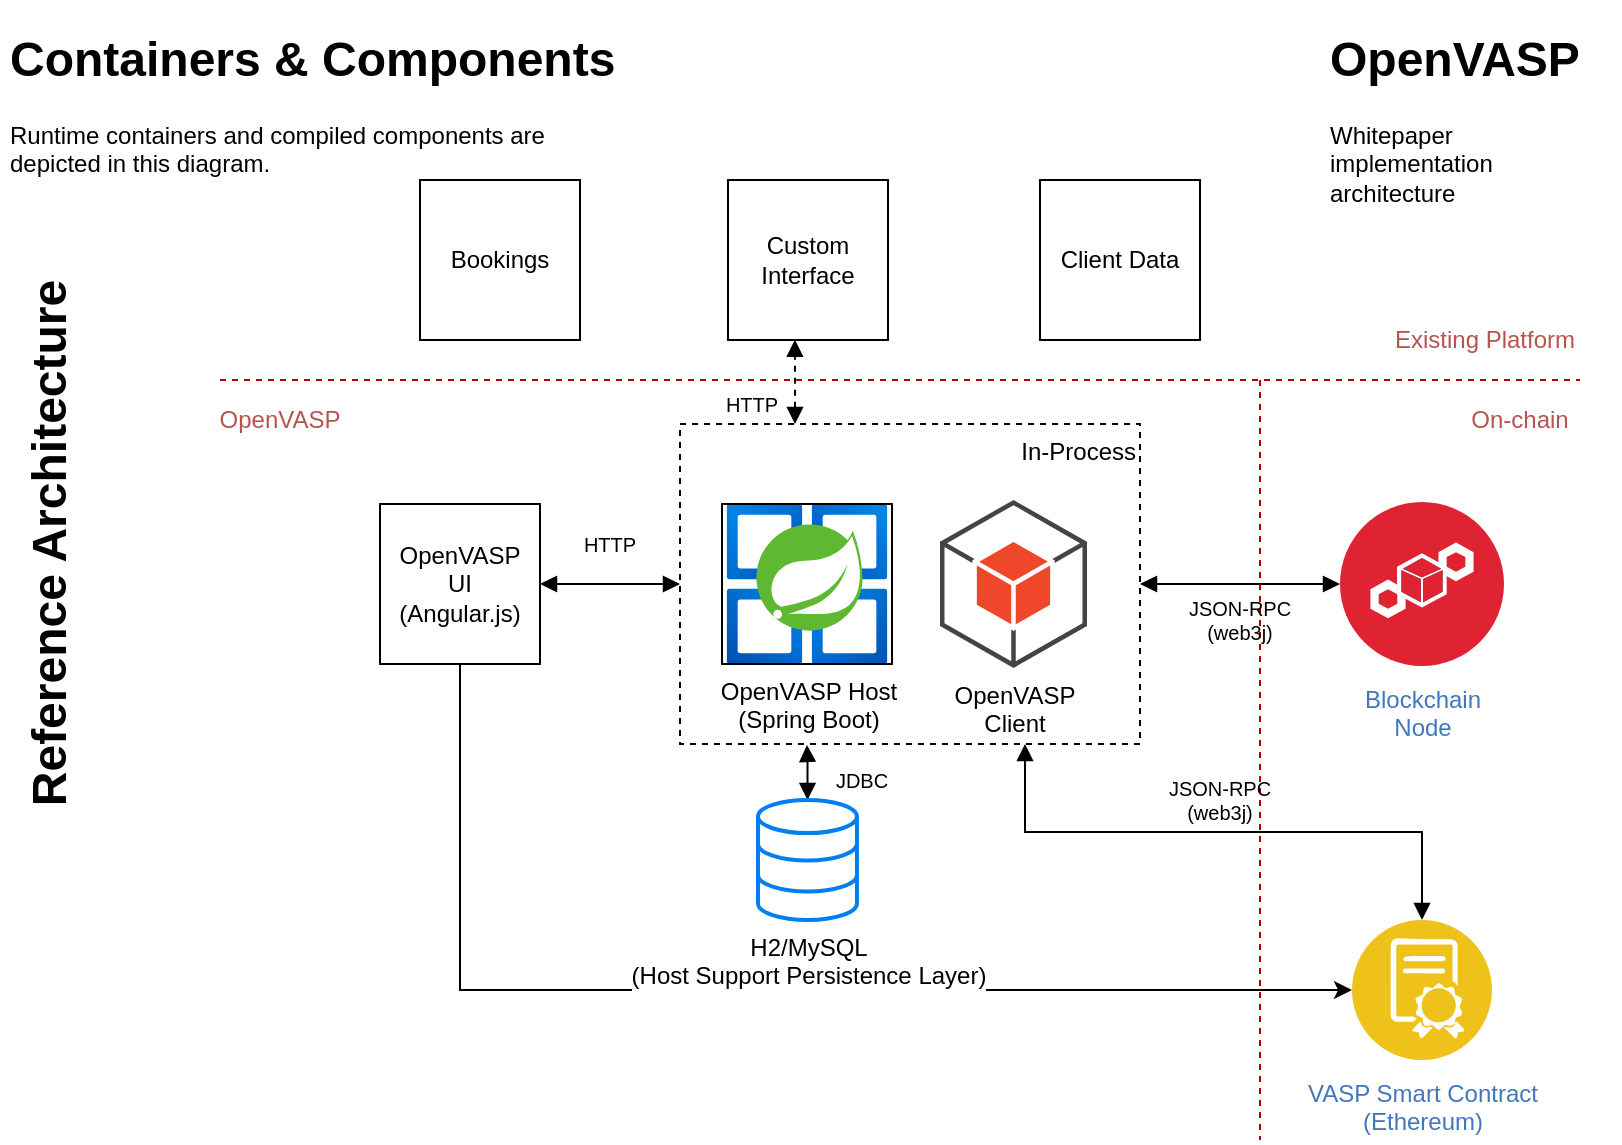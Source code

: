 <mxfile version="14.6.13" type="device"><diagram id="irOj9uaD7or6ihoK7u8o" name="Page-1"><mxGraphModel dx="946" dy="680" grid="1" gridSize="10" guides="1" tooltips="1" connect="1" arrows="1" fold="1" page="1" pageScale="1" pageWidth="827" pageHeight="583" math="0" shadow="0"><root><mxCell id="0"/><mxCell id="1" parent="0"/><mxCell id="OxdWrHIdvssBRJa6znfY-45" style="edgeStyle=orthogonalEdgeStyle;rounded=0;orthogonalLoop=1;jettySize=auto;html=1;exitX=0.25;exitY=0;exitDx=0;exitDy=0;entryX=0.418;entryY=0.998;entryDx=0;entryDy=0;entryPerimeter=0;dashed=1;fontSize=10;fontColor=#000000;startArrow=block;startFill=1;endArrow=block;endFill=1;" parent="1" source="OxdWrHIdvssBRJa6znfY-20" target="OxdWrHIdvssBRJa6znfY-15" edge="1"><mxGeometry relative="1" as="geometry"/></mxCell><mxCell id="OxdWrHIdvssBRJa6znfY-20" value="In-Process" style="rounded=0;whiteSpace=wrap;html=1;dashed=1;labelBackgroundColor=none;fontColor=#000000;fillColor=none;align=right;verticalAlign=top;" parent="1" vertex="1"><mxGeometry x="350" y="212" width="230" height="160" as="geometry"/></mxCell><mxCell id="OxdWrHIdvssBRJa6znfY-18" value="&lt;h1&gt;Containers &amp;amp; Components&lt;/h1&gt;&lt;p&gt;Runtime containers and compiled components are depicted in this diagram.&lt;/p&gt;" style="text;html=1;strokeColor=none;fillColor=none;spacing=5;spacingTop=-20;whiteSpace=wrap;overflow=hidden;rounded=0;" parent="1" vertex="1"><mxGeometry x="10" y="10" width="320" height="120" as="geometry"/></mxCell><mxCell id="OxdWrHIdvssBRJa6znfY-1" value="&lt;h1&gt;OpenVASP&lt;/h1&gt;&lt;p&gt;Whitepaper implementation architecture&lt;/p&gt;" style="text;html=1;strokeColor=none;fillColor=none;spacing=5;spacingTop=-20;whiteSpace=wrap;overflow=hidden;rounded=0;" parent="1" vertex="1"><mxGeometry x="670" y="10" width="150" height="120" as="geometry"/></mxCell><mxCell id="OxdWrHIdvssBRJa6znfY-4" value="Reference Architecture" style="text;strokeColor=none;fillColor=none;html=1;fontSize=24;fontStyle=1;verticalAlign=middle;align=center;rotation=270;" parent="1" vertex="1"><mxGeometry x="-150" y="252" width="370" height="40" as="geometry"/></mxCell><mxCell id="OxdWrHIdvssBRJa6znfY-30" style="edgeStyle=orthogonalEdgeStyle;rounded=0;orthogonalLoop=1;jettySize=auto;html=1;exitX=0.5;exitY=1;exitDx=0;exitDy=0;entryX=0;entryY=0.5;entryDx=0;entryDy=0;fontColor=#000000;" parent="1" source="OxdWrHIdvssBRJa6znfY-9" target="OxdWrHIdvssBRJa6znfY-11" edge="1"><mxGeometry relative="1" as="geometry"/></mxCell><mxCell id="OxdWrHIdvssBRJa6znfY-9" value="OpenVASP&lt;br&gt;UI&lt;br&gt;(Angular.js)" style="whiteSpace=wrap;html=1;aspect=fixed;" parent="1" vertex="1"><mxGeometry x="200" y="252" width="80" height="80" as="geometry"/></mxCell><mxCell id="OxdWrHIdvssBRJa6znfY-10" value="Blockchain&lt;br&gt;Node" style="aspect=fixed;perimeter=ellipsePerimeter;html=1;align=center;shadow=0;dashed=0;fontColor=#4277BB;labelBackgroundColor=#ffffff;fontSize=12;spacingTop=3;image;image=img/lib/ibm/security/blockchain_security_service.svg;" parent="1" vertex="1"><mxGeometry x="680" y="251" width="82" height="82" as="geometry"/></mxCell><mxCell id="OxdWrHIdvssBRJa6znfY-11" value="VASP Smart Contract&lt;br&gt;(Ethereum)" style="aspect=fixed;perimeter=ellipsePerimeter;html=1;align=center;shadow=0;dashed=0;fontColor=#4277BB;labelBackgroundColor=#ffffff;fontSize=12;spacingTop=3;image;image=img/lib/ibm/blockchain/smart_contract.svg;" parent="1" vertex="1"><mxGeometry x="686" y="460" width="70" height="70" as="geometry"/></mxCell><mxCell id="OxdWrHIdvssBRJa6znfY-29" style="edgeStyle=orthogonalEdgeStyle;rounded=0;orthogonalLoop=1;jettySize=auto;html=1;entryX=0.276;entryY=1.003;entryDx=0;entryDy=0;entryPerimeter=0;fontColor=#000000;startArrow=block;startFill=1;endArrow=block;endFill=1;" parent="1" source="OxdWrHIdvssBRJa6znfY-12" target="OxdWrHIdvssBRJa6znfY-20" edge="1"><mxGeometry relative="1" as="geometry"/></mxCell><mxCell id="OxdWrHIdvssBRJa6znfY-12" value="H2/MySQL&lt;br&gt;(Host Support Persistence Layer)" style="html=1;verticalLabelPosition=bottom;align=center;labelBackgroundColor=#ffffff;verticalAlign=top;strokeWidth=2;strokeColor=#0080F0;shadow=0;dashed=0;shape=mxgraph.ios7.icons.data;" parent="1" vertex="1"><mxGeometry x="389" y="400" width="49.48" height="60" as="geometry"/></mxCell><mxCell id="OxdWrHIdvssBRJa6znfY-13" value="Bookings" style="whiteSpace=wrap;html=1;aspect=fixed;" parent="1" vertex="1"><mxGeometry x="220" y="90" width="80" height="80" as="geometry"/></mxCell><mxCell id="OxdWrHIdvssBRJa6znfY-14" value="Client Data" style="whiteSpace=wrap;html=1;aspect=fixed;" parent="1" vertex="1"><mxGeometry x="530" y="90" width="80" height="80" as="geometry"/></mxCell><mxCell id="OxdWrHIdvssBRJa6znfY-15" value="Custom&lt;br&gt;Interface" style="whiteSpace=wrap;html=1;aspect=fixed;" parent="1" vertex="1"><mxGeometry x="374" y="90" width="80" height="80" as="geometry"/></mxCell><mxCell id="OxdWrHIdvssBRJa6znfY-16" value="OpenVASP&lt;br&gt;Client" style="outlineConnect=0;dashed=0;verticalLabelPosition=bottom;verticalAlign=top;align=center;html=1;shape=mxgraph.aws3.android;fillColor=#EE472A;gradientColor=none;labelPosition=center;labelBackgroundColor=none;labelBorderColor=none;horizontal=1;" parent="1" vertex="1"><mxGeometry x="480" y="250" width="73.5" height="84" as="geometry"/></mxCell><mxCell id="OxdWrHIdvssBRJa6znfY-17" value="OpenVASP Host&lt;br&gt;(Spring Boot)" style="aspect=fixed;html=1;points=[];align=center;image;fontSize=12;image=img/lib/azure2/compute/Azure_Spring_Cloud.svg;labelPosition=center;verticalLabelPosition=bottom;verticalAlign=top;imageBorder=#000000;" parent="1" vertex="1"><mxGeometry x="371" y="252" width="85.01" height="80" as="geometry"/></mxCell><mxCell id="OxdWrHIdvssBRJa6znfY-23" style="edgeStyle=orthogonalEdgeStyle;rounded=0;orthogonalLoop=1;jettySize=auto;html=1;exitX=0;exitY=0.5;exitDx=0;exitDy=0;entryX=1;entryY=0.5;entryDx=0;entryDy=0;fontColor=#000000;startArrow=block;startFill=1;endArrow=block;endFill=1;" parent="1" source="OxdWrHIdvssBRJa6znfY-20" target="OxdWrHIdvssBRJa6znfY-9" edge="1"><mxGeometry relative="1" as="geometry"/></mxCell><mxCell id="OxdWrHIdvssBRJa6znfY-26" style="edgeStyle=orthogonalEdgeStyle;rounded=0;orthogonalLoop=1;jettySize=auto;html=1;exitX=1;exitY=0.5;exitDx=0;exitDy=0;entryX=0;entryY=0.5;entryDx=0;entryDy=0;fontColor=#000000;startArrow=block;startFill=1;endArrow=block;endFill=1;" parent="1" source="OxdWrHIdvssBRJa6znfY-20" target="OxdWrHIdvssBRJa6znfY-10" edge="1"><mxGeometry relative="1" as="geometry"/></mxCell><mxCell id="OxdWrHIdvssBRJa6znfY-31" style="edgeStyle=orthogonalEdgeStyle;rounded=0;orthogonalLoop=1;jettySize=auto;html=1;exitX=0.75;exitY=1;exitDx=0;exitDy=0;entryX=0.5;entryY=0;entryDx=0;entryDy=0;fontColor=#000000;startArrow=block;startFill=1;endArrow=block;endFill=1;" parent="1" source="OxdWrHIdvssBRJa6znfY-20" target="OxdWrHIdvssBRJa6znfY-11" edge="1"><mxGeometry relative="1" as="geometry"/></mxCell><mxCell id="OxdWrHIdvssBRJa6znfY-32" value="" style="endArrow=none;dashed=1;html=1;fontColor=#000000;fillColor=#e51400;strokeColor=#B20000;" parent="1" edge="1"><mxGeometry width="50" height="50" relative="1" as="geometry"><mxPoint x="120" y="190" as="sourcePoint"/><mxPoint x="800" y="190" as="targetPoint"/></mxGeometry></mxCell><mxCell id="OxdWrHIdvssBRJa6znfY-33" value="OpenVASP" style="text;html=1;strokeColor=none;fillColor=none;align=center;verticalAlign=middle;whiteSpace=wrap;rounded=0;dashed=1;labelBackgroundColor=none;fontColor=#B85450;" parent="1" vertex="1"><mxGeometry x="120" y="200" width="60" height="20" as="geometry"/></mxCell><mxCell id="OxdWrHIdvssBRJa6znfY-35" value="On-chain" style="text;html=1;strokeColor=none;fillColor=none;align=center;verticalAlign=middle;whiteSpace=wrap;rounded=0;dashed=1;labelBackgroundColor=none;fontColor=#B85450;" parent="1" vertex="1"><mxGeometry x="740" y="200" width="60" height="20" as="geometry"/></mxCell><mxCell id="OxdWrHIdvssBRJa6znfY-36" value="Existing Platform" style="text;html=1;strokeColor=none;fillColor=none;align=center;verticalAlign=middle;whiteSpace=wrap;rounded=0;dashed=1;labelBackgroundColor=none;fontColor=#B85450;" parent="1" vertex="1"><mxGeometry x="705" y="160" width="95" height="20" as="geometry"/></mxCell><mxCell id="OxdWrHIdvssBRJa6znfY-37" value="" style="endArrow=none;dashed=1;html=1;fontColor=#000000;fillColor=#e51400;strokeColor=#B20000;" parent="1" edge="1"><mxGeometry width="50" height="50" relative="1" as="geometry"><mxPoint x="640" y="190" as="sourcePoint"/><mxPoint x="640" y="570" as="targetPoint"/></mxGeometry></mxCell><mxCell id="OxdWrHIdvssBRJa6znfY-40" value="JSON-RPC&lt;br style=&quot;font-size: 10px;&quot;&gt;(web3j)" style="text;html=1;strokeColor=none;fillColor=none;align=center;verticalAlign=middle;whiteSpace=wrap;rounded=0;dashed=1;labelBackgroundColor=none;fontSize=10;" parent="1" vertex="1"><mxGeometry x="600" y="300" width="60" height="20" as="geometry"/></mxCell><mxCell id="OxdWrHIdvssBRJa6znfY-42" value="JSON-RPC&lt;br style=&quot;font-size: 10px;&quot;&gt;(web3j)" style="text;html=1;strokeColor=none;fillColor=none;align=center;verticalAlign=middle;whiteSpace=wrap;rounded=0;dashed=1;labelBackgroundColor=none;fontSize=10;" parent="1" vertex="1"><mxGeometry x="590" y="390" width="60" height="20" as="geometry"/></mxCell><mxCell id="OxdWrHIdvssBRJa6znfY-43" value="HTTP" style="text;html=1;strokeColor=none;fillColor=none;align=center;verticalAlign=middle;whiteSpace=wrap;rounded=0;dashed=1;labelBackgroundColor=none;fontSize=10;" parent="1" vertex="1"><mxGeometry x="300" y="262" width="30" height="20" as="geometry"/></mxCell><mxCell id="OxdWrHIdvssBRJa6znfY-46" value="HTTP" style="text;html=1;strokeColor=none;fillColor=none;align=center;verticalAlign=middle;whiteSpace=wrap;rounded=0;dashed=1;labelBackgroundColor=none;fontSize=10;" parent="1" vertex="1"><mxGeometry x="371" y="192" width="30" height="20" as="geometry"/></mxCell><mxCell id="OxdWrHIdvssBRJa6znfY-47" value="JDBC" style="text;html=1;strokeColor=none;fillColor=none;align=center;verticalAlign=middle;whiteSpace=wrap;rounded=0;dashed=1;labelBackgroundColor=none;fontSize=10;" parent="1" vertex="1"><mxGeometry x="426.01" y="380" width="30" height="20" as="geometry"/></mxCell></root></mxGraphModel></diagram></mxfile>